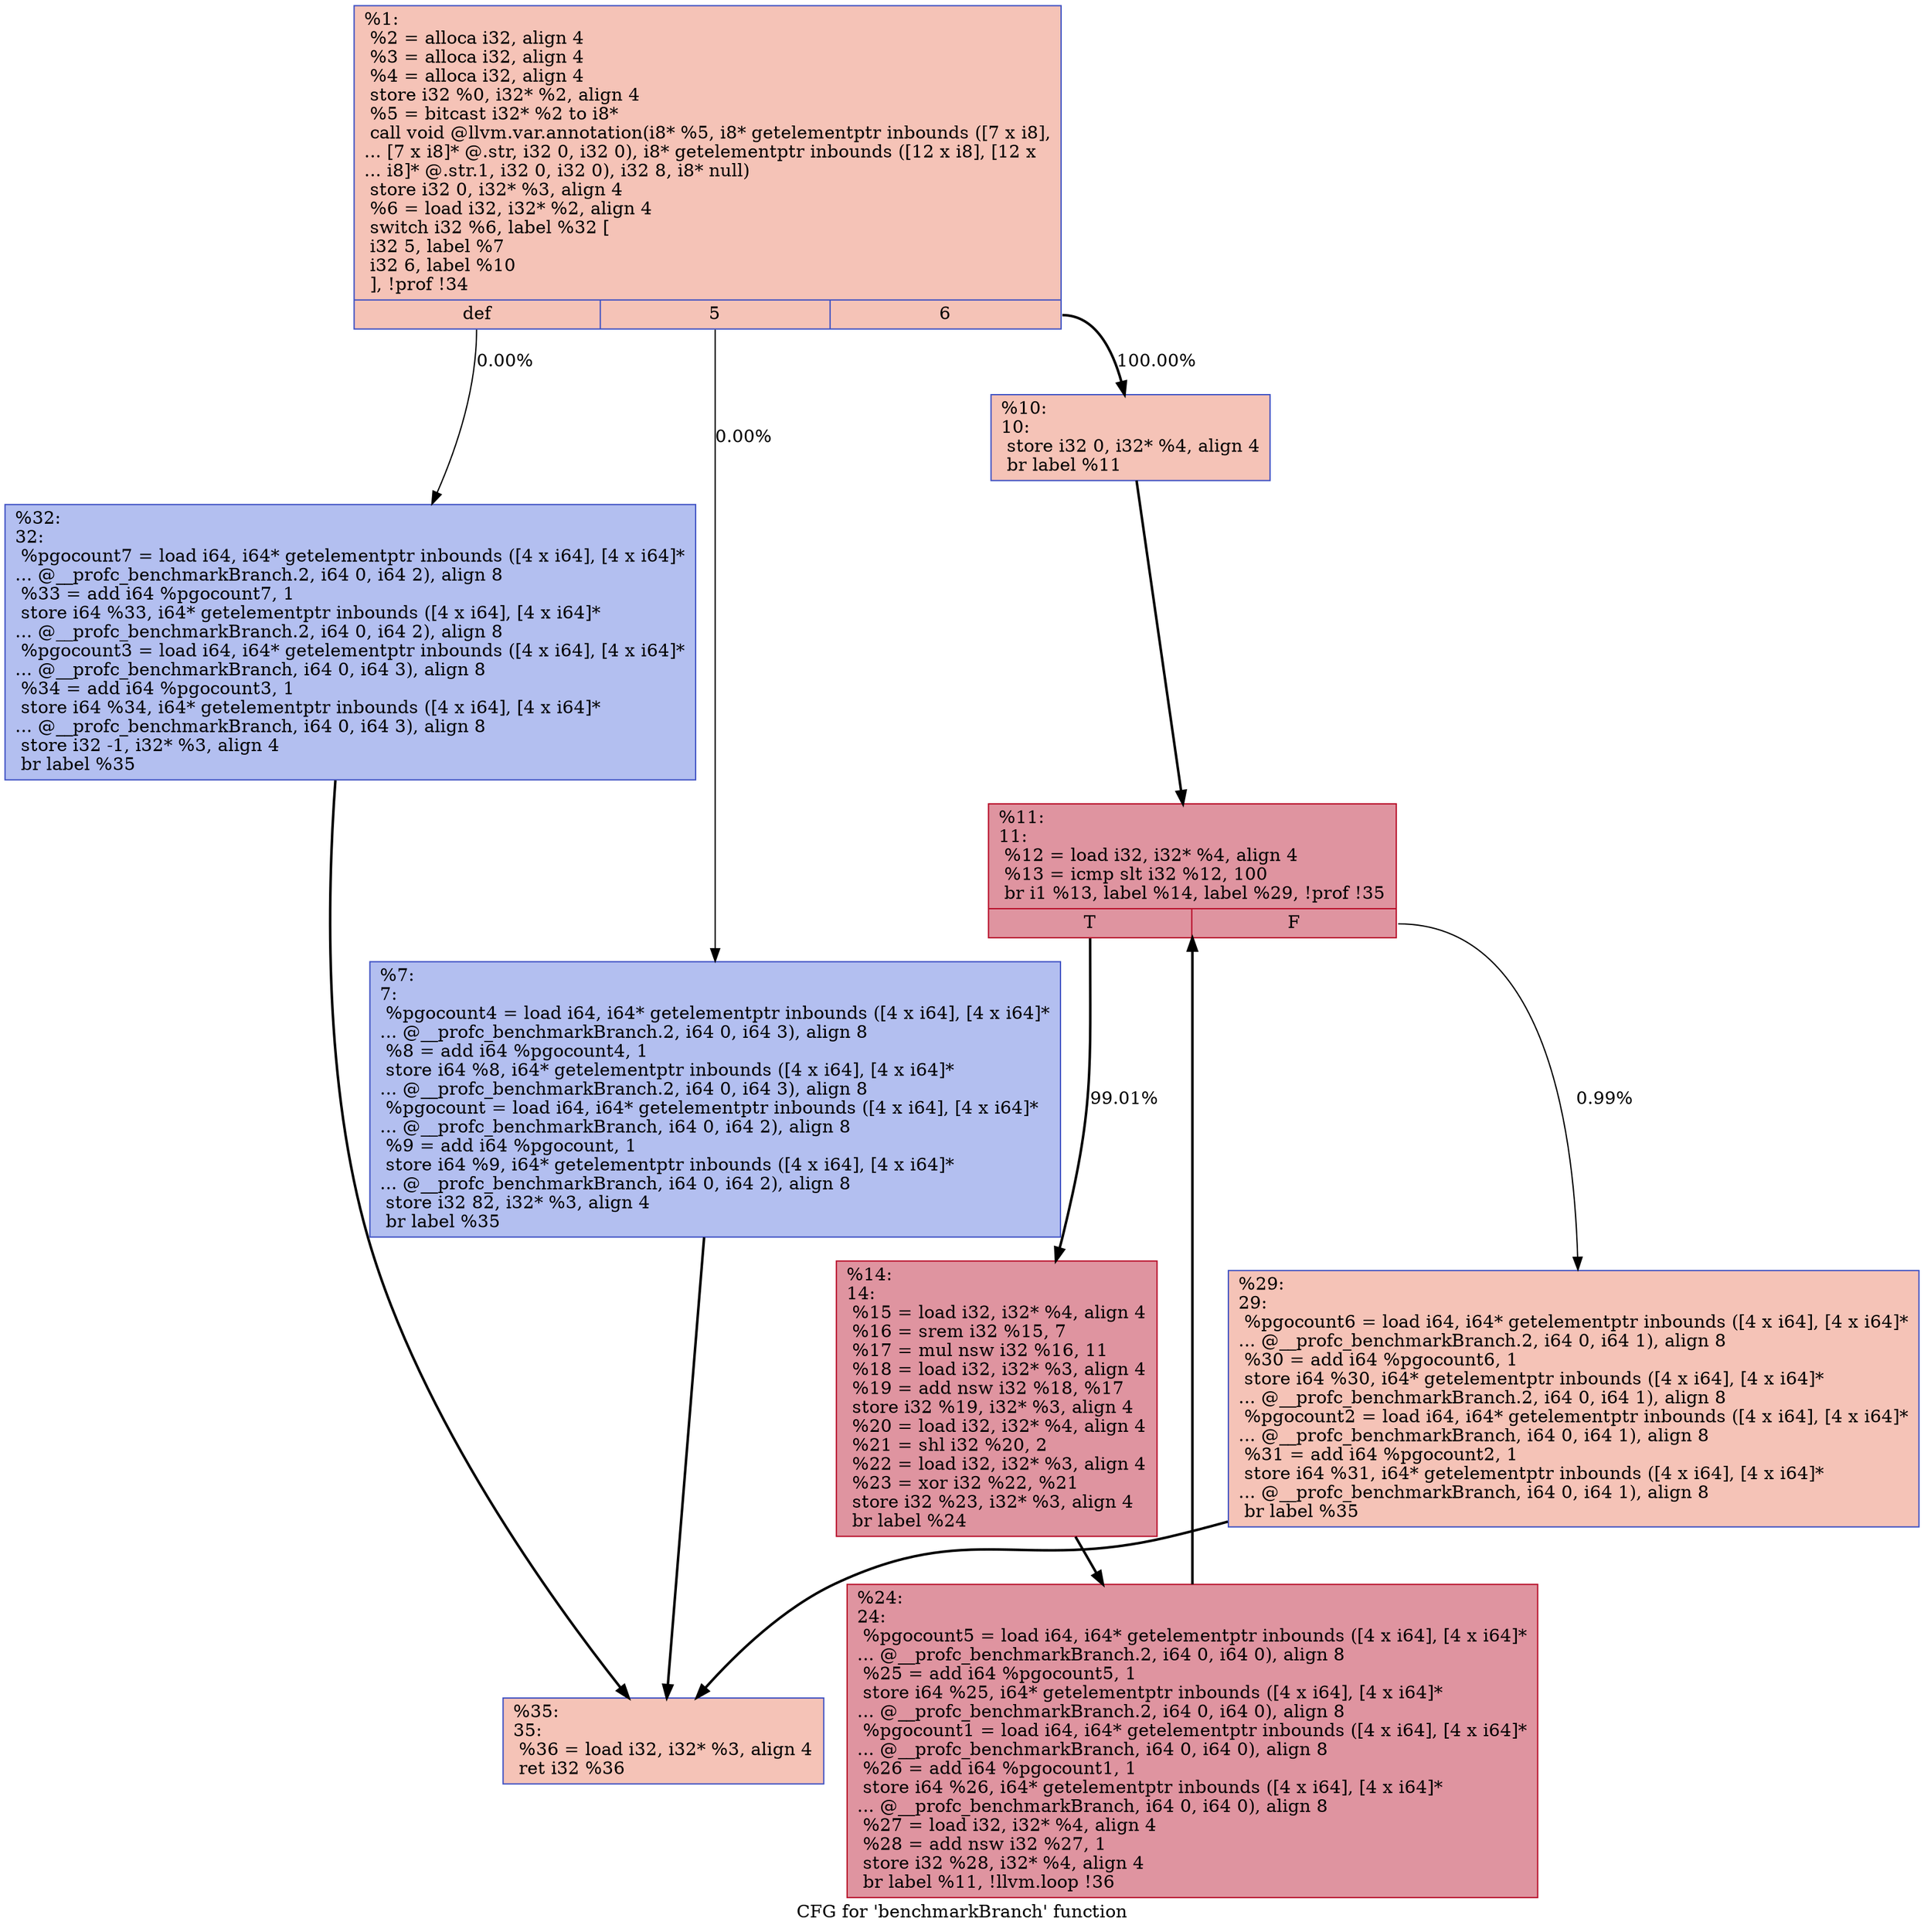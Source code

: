 digraph "CFG for 'benchmarkBranch' function" {
	label="CFG for 'benchmarkBranch' function";

	Node0x55907e54b950 [shape=record,color="#3d50c3ff", style=filled, fillcolor="#e8765c70",label="{%1:\l  %2 = alloca i32, align 4\l  %3 = alloca i32, align 4\l  %4 = alloca i32, align 4\l  store i32 %0, i32* %2, align 4\l  %5 = bitcast i32* %2 to i8*\l  call void @llvm.var.annotation(i8* %5, i8* getelementptr inbounds ([7 x i8],\l... [7 x i8]* @.str, i32 0, i32 0), i8* getelementptr inbounds ([12 x i8], [12 x\l... i8]* @.str.1, i32 0, i32 0), i32 8, i8* null)\l  store i32 0, i32* %3, align 4\l  %6 = load i32, i32* %2, align 4\l  switch i32 %6, label %32 [\l    i32 5, label %7\l    i32 6, label %10\l  ], !prof !34\l|{<s0>def|<s1>5|<s2>6}}"];
	Node0x55907e54b950:s0 -> Node0x55907e54bb80[label="0.00%" penwidth=1.00];
	Node0x55907e54b950:s1 -> Node0x55907e54b9a0[label="0.00%" penwidth=1.00];
	Node0x55907e54b950:s2 -> Node0x55907e54b9f0[label="100.00%" penwidth=2.00];
	Node0x55907e54b9a0 [shape=record,color="#3d50c3ff", style=filled, fillcolor="#536edd70",label="{%7:\l7:                                                \l  %pgocount4 = load i64, i64* getelementptr inbounds ([4 x i64], [4 x i64]*\l... @__profc_benchmarkBranch.2, i64 0, i64 3), align 8\l  %8 = add i64 %pgocount4, 1\l  store i64 %8, i64* getelementptr inbounds ([4 x i64], [4 x i64]*\l... @__profc_benchmarkBranch.2, i64 0, i64 3), align 8\l  %pgocount = load i64, i64* getelementptr inbounds ([4 x i64], [4 x i64]*\l... @__profc_benchmarkBranch, i64 0, i64 2), align 8\l  %9 = add i64 %pgocount, 1\l  store i64 %9, i64* getelementptr inbounds ([4 x i64], [4 x i64]*\l... @__profc_benchmarkBranch, i64 0, i64 2), align 8\l  store i32 82, i32* %3, align 4\l  br label %35\l}"];
	Node0x55907e54b9a0 -> Node0x55907e54bbd0[penwidth=2];
	Node0x55907e54b9f0 [shape=record,color="#3d50c3ff", style=filled, fillcolor="#e8765c70",label="{%10:\l10:                                               \l  store i32 0, i32* %4, align 4\l  br label %11\l}"];
	Node0x55907e54b9f0 -> Node0x55907e54ba40[penwidth=2];
	Node0x55907e54ba40 [shape=record,color="#b70d28ff", style=filled, fillcolor="#b70d2870",label="{%11:\l11:                                               \l  %12 = load i32, i32* %4, align 4\l  %13 = icmp slt i32 %12, 100\l  br i1 %13, label %14, label %29, !prof !35\l|{<s0>T|<s1>F}}"];
	Node0x55907e54ba40:s0 -> Node0x55907e54ba90[label="99.01%" penwidth=1.99];
	Node0x55907e54ba40:s1 -> Node0x55907e54bb30[label="0.99%" penwidth=1.01];
	Node0x55907e54ba90 [shape=record,color="#b70d28ff", style=filled, fillcolor="#b70d2870",label="{%14:\l14:                                               \l  %15 = load i32, i32* %4, align 4\l  %16 = srem i32 %15, 7\l  %17 = mul nsw i32 %16, 11\l  %18 = load i32, i32* %3, align 4\l  %19 = add nsw i32 %18, %17\l  store i32 %19, i32* %3, align 4\l  %20 = load i32, i32* %4, align 4\l  %21 = shl i32 %20, 2\l  %22 = load i32, i32* %3, align 4\l  %23 = xor i32 %22, %21\l  store i32 %23, i32* %3, align 4\l  br label %24\l}"];
	Node0x55907e54ba90 -> Node0x55907e54bae0[penwidth=2];
	Node0x55907e54bae0 [shape=record,color="#b70d28ff", style=filled, fillcolor="#b70d2870",label="{%24:\l24:                                               \l  %pgocount5 = load i64, i64* getelementptr inbounds ([4 x i64], [4 x i64]*\l... @__profc_benchmarkBranch.2, i64 0, i64 0), align 8\l  %25 = add i64 %pgocount5, 1\l  store i64 %25, i64* getelementptr inbounds ([4 x i64], [4 x i64]*\l... @__profc_benchmarkBranch.2, i64 0, i64 0), align 8\l  %pgocount1 = load i64, i64* getelementptr inbounds ([4 x i64], [4 x i64]*\l... @__profc_benchmarkBranch, i64 0, i64 0), align 8\l  %26 = add i64 %pgocount1, 1\l  store i64 %26, i64* getelementptr inbounds ([4 x i64], [4 x i64]*\l... @__profc_benchmarkBranch, i64 0, i64 0), align 8\l  %27 = load i32, i32* %4, align 4\l  %28 = add nsw i32 %27, 1\l  store i32 %28, i32* %4, align 4\l  br label %11, !llvm.loop !36\l}"];
	Node0x55907e54bae0 -> Node0x55907e54ba40[penwidth=2];
	Node0x55907e54bb30 [shape=record,color="#3d50c3ff", style=filled, fillcolor="#e8765c70",label="{%29:\l29:                                               \l  %pgocount6 = load i64, i64* getelementptr inbounds ([4 x i64], [4 x i64]*\l... @__profc_benchmarkBranch.2, i64 0, i64 1), align 8\l  %30 = add i64 %pgocount6, 1\l  store i64 %30, i64* getelementptr inbounds ([4 x i64], [4 x i64]*\l... @__profc_benchmarkBranch.2, i64 0, i64 1), align 8\l  %pgocount2 = load i64, i64* getelementptr inbounds ([4 x i64], [4 x i64]*\l... @__profc_benchmarkBranch, i64 0, i64 1), align 8\l  %31 = add i64 %pgocount2, 1\l  store i64 %31, i64* getelementptr inbounds ([4 x i64], [4 x i64]*\l... @__profc_benchmarkBranch, i64 0, i64 1), align 8\l  br label %35\l}"];
	Node0x55907e54bb30 -> Node0x55907e54bbd0[penwidth=2];
	Node0x55907e54bb80 [shape=record,color="#3d50c3ff", style=filled, fillcolor="#536edd70",label="{%32:\l32:                                               \l  %pgocount7 = load i64, i64* getelementptr inbounds ([4 x i64], [4 x i64]*\l... @__profc_benchmarkBranch.2, i64 0, i64 2), align 8\l  %33 = add i64 %pgocount7, 1\l  store i64 %33, i64* getelementptr inbounds ([4 x i64], [4 x i64]*\l... @__profc_benchmarkBranch.2, i64 0, i64 2), align 8\l  %pgocount3 = load i64, i64* getelementptr inbounds ([4 x i64], [4 x i64]*\l... @__profc_benchmarkBranch, i64 0, i64 3), align 8\l  %34 = add i64 %pgocount3, 1\l  store i64 %34, i64* getelementptr inbounds ([4 x i64], [4 x i64]*\l... @__profc_benchmarkBranch, i64 0, i64 3), align 8\l  store i32 -1, i32* %3, align 4\l  br label %35\l}"];
	Node0x55907e54bb80 -> Node0x55907e54bbd0[penwidth=2];
	Node0x55907e54bbd0 [shape=record,color="#3d50c3ff", style=filled, fillcolor="#e8765c70",label="{%35:\l35:                                               \l  %36 = load i32, i32* %3, align 4\l  ret i32 %36\l}"];
}
